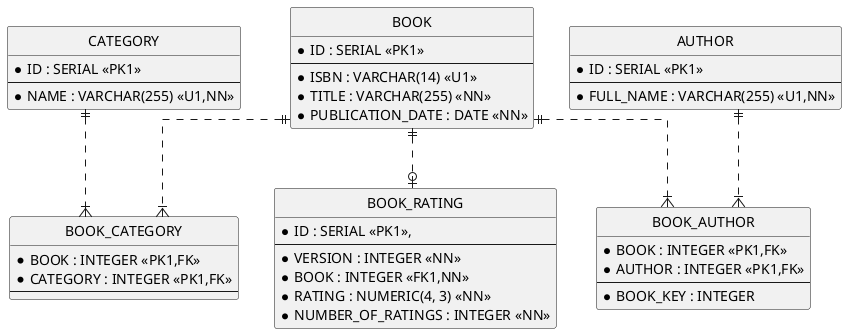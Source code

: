 @startuml

hide circle

skinparam linetype ortho

entity "CATEGORY" as c {
  *ID : SERIAL <<PK1>>
  --
  *NAME : VARCHAR(255) <<U1,NN>>
}

entity "AUTHOR" as a {
  *ID : SERIAL <<PK1>>
  --
  *FULL_NAME : VARCHAR(255) <<U1,NN>>
}

entity "BOOK" as b {
  *ID : SERIAL <<PK1>>
  --
  *ISBN : VARCHAR(14) <<U1>>
  *TITLE : VARCHAR(255) <<NN>>
  *PUBLICATION_DATE : DATE <<NN>>
}

entity "BOOK_CATEGORY" as bc {
  *BOOK : INTEGER <<PK1,FK>>
  *CATEGORY : INTEGER <<PK1,FK>>
  --
}

entity "BOOK_AUTHOR" as ba {
  *BOOK : INTEGER <<PK1,FK>>
  *AUTHOR : INTEGER <<PK1,FK>>
  --
  *BOOK_KEY : INTEGER
}

entity "BOOK_RATING" as br {
  *ID : SERIAL <<PK1>>,
  --
  *VERSION : INTEGER <<NN>>
  *BOOK : INTEGER <<FK1,NN>>
  *RATING : NUMERIC(4, 3) <<NN>>
  *NUMBER_OF_RATINGS : INTEGER <<NN>>
}

b ||..|{ bc
b ||..|{ ba
b ||..o| br

c ||..|{ bc
a ||..|{ ba

@enduml
